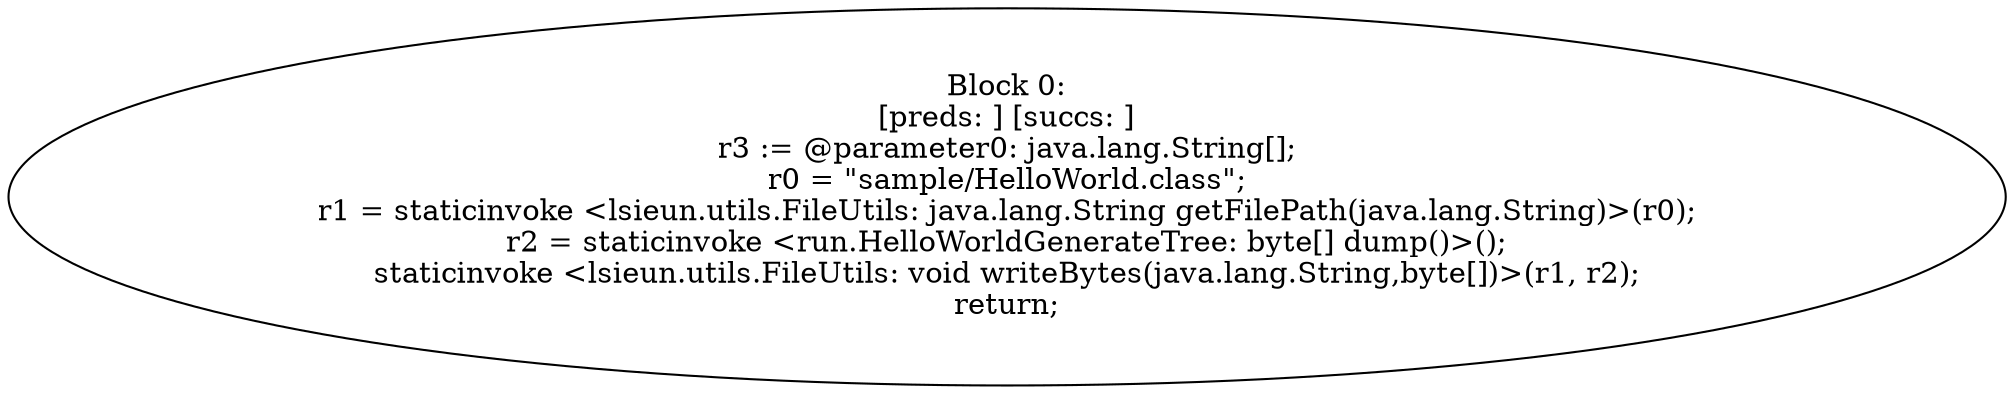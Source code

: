 digraph "unitGraph" {
    "Block 0:
[preds: ] [succs: ]
r3 := @parameter0: java.lang.String[];
r0 = \"sample/HelloWorld.class\";
r1 = staticinvoke <lsieun.utils.FileUtils: java.lang.String getFilePath(java.lang.String)>(r0);
r2 = staticinvoke <run.HelloWorldGenerateTree: byte[] dump()>();
staticinvoke <lsieun.utils.FileUtils: void writeBytes(java.lang.String,byte[])>(r1, r2);
return;
"
}
